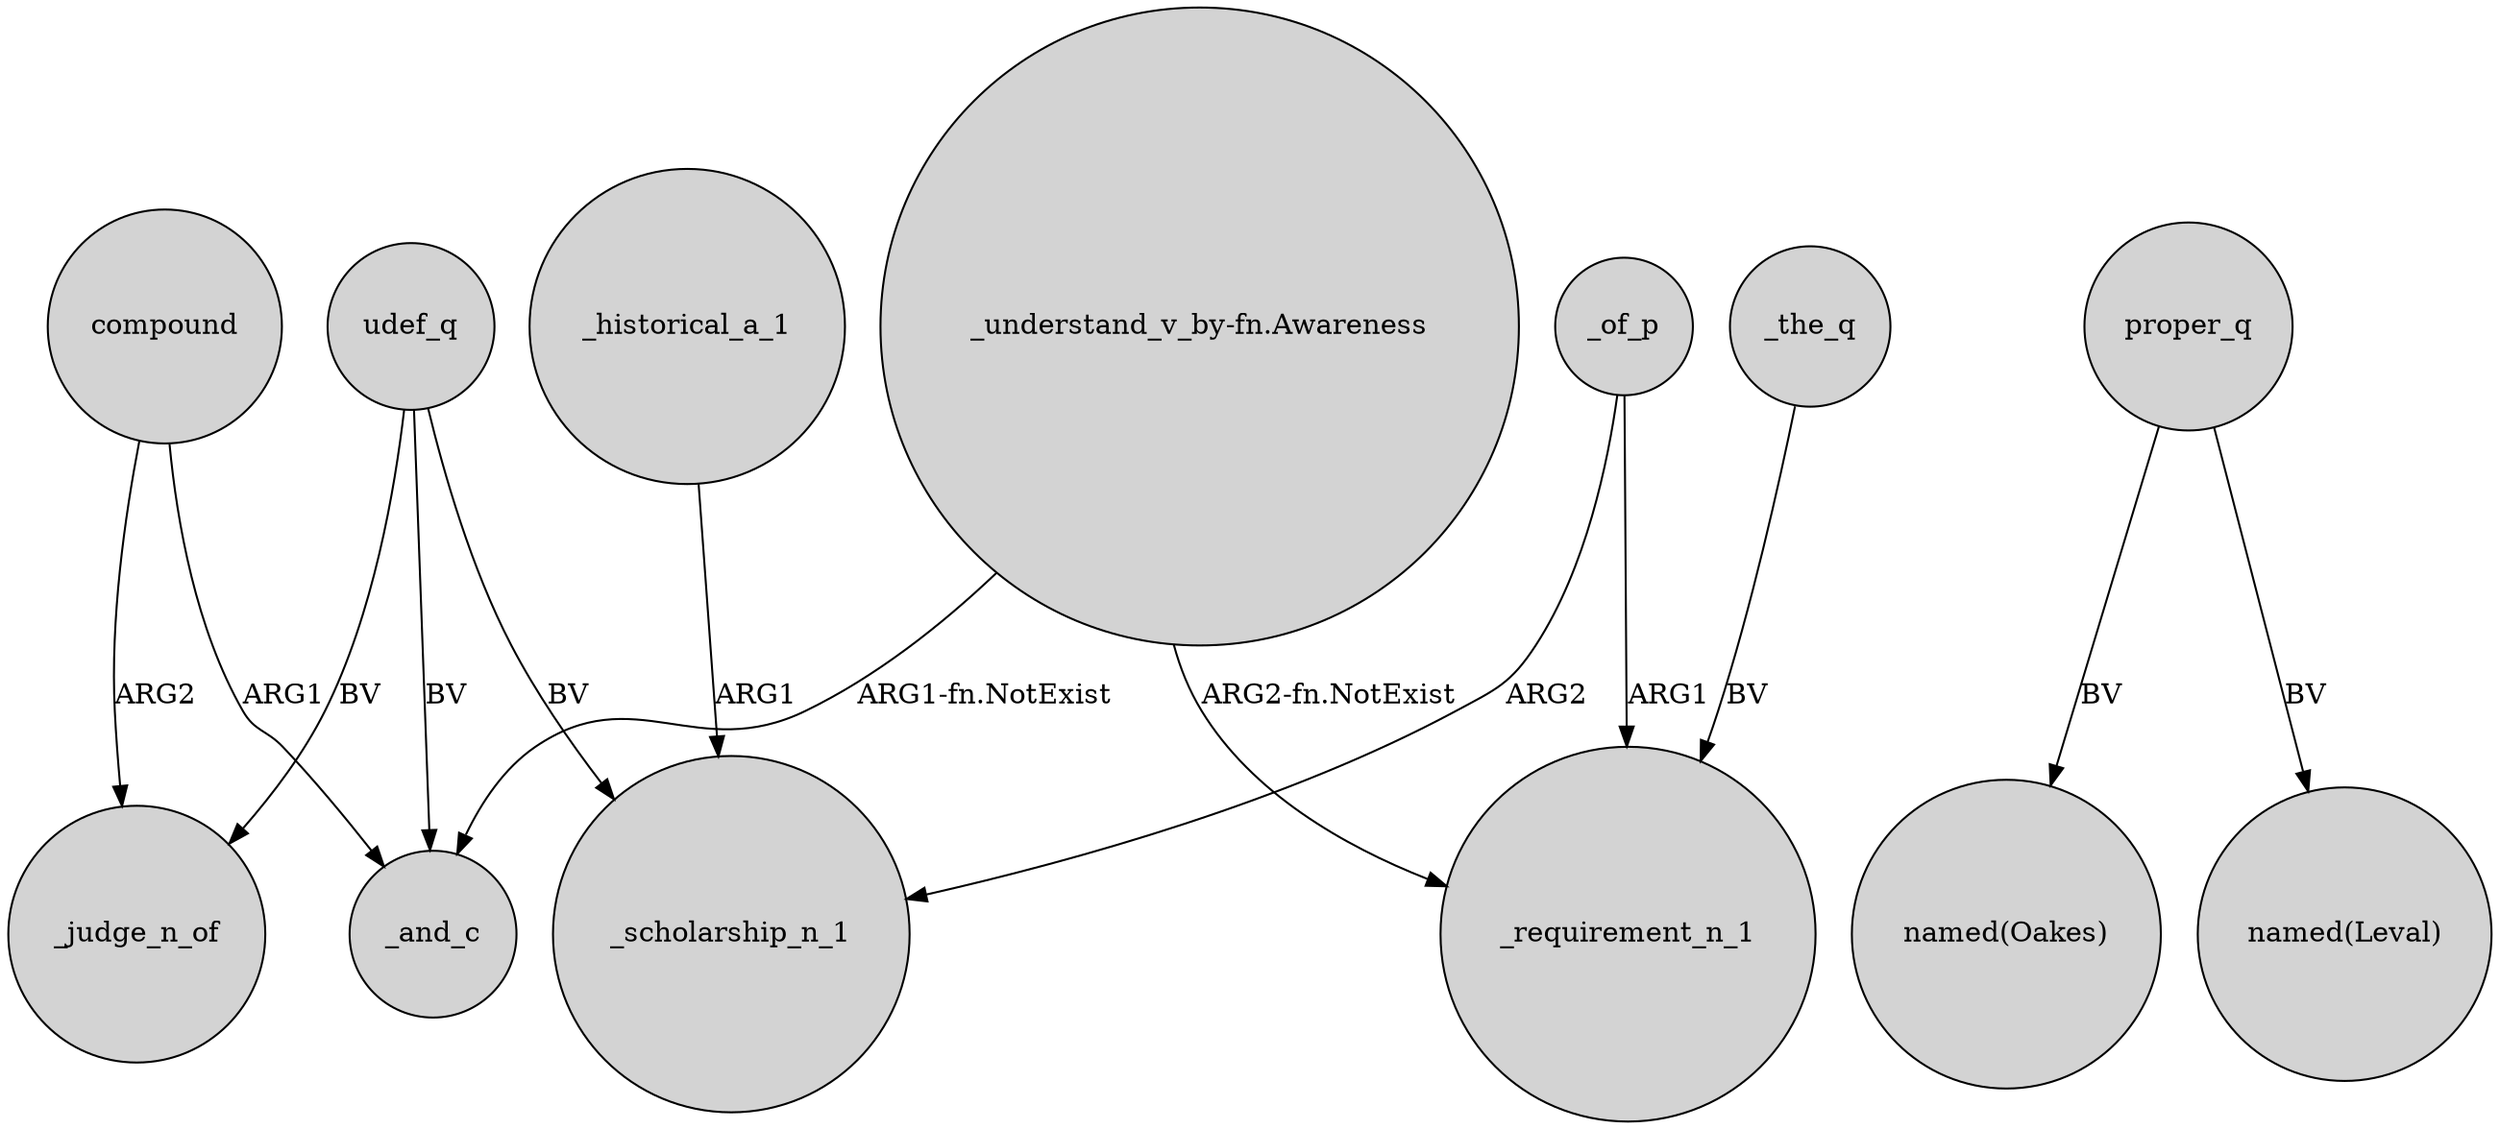 digraph {
	node [shape=circle style=filled]
	"_understand_v_by-fn.Awareness" -> _and_c [label="ARG1-fn.NotExist"]
	_of_p -> _scholarship_n_1 [label=ARG2]
	udef_q -> _and_c [label=BV]
	compound -> _and_c [label=ARG1]
	"_understand_v_by-fn.Awareness" -> _requirement_n_1 [label="ARG2-fn.NotExist"]
	udef_q -> _judge_n_of [label=BV]
	_of_p -> _requirement_n_1 [label=ARG1]
	proper_q -> "named(Oakes)" [label=BV]
	compound -> _judge_n_of [label=ARG2]
	udef_q -> _scholarship_n_1 [label=BV]
	proper_q -> "named(Leval)" [label=BV]
	_historical_a_1 -> _scholarship_n_1 [label=ARG1]
	_the_q -> _requirement_n_1 [label=BV]
}

